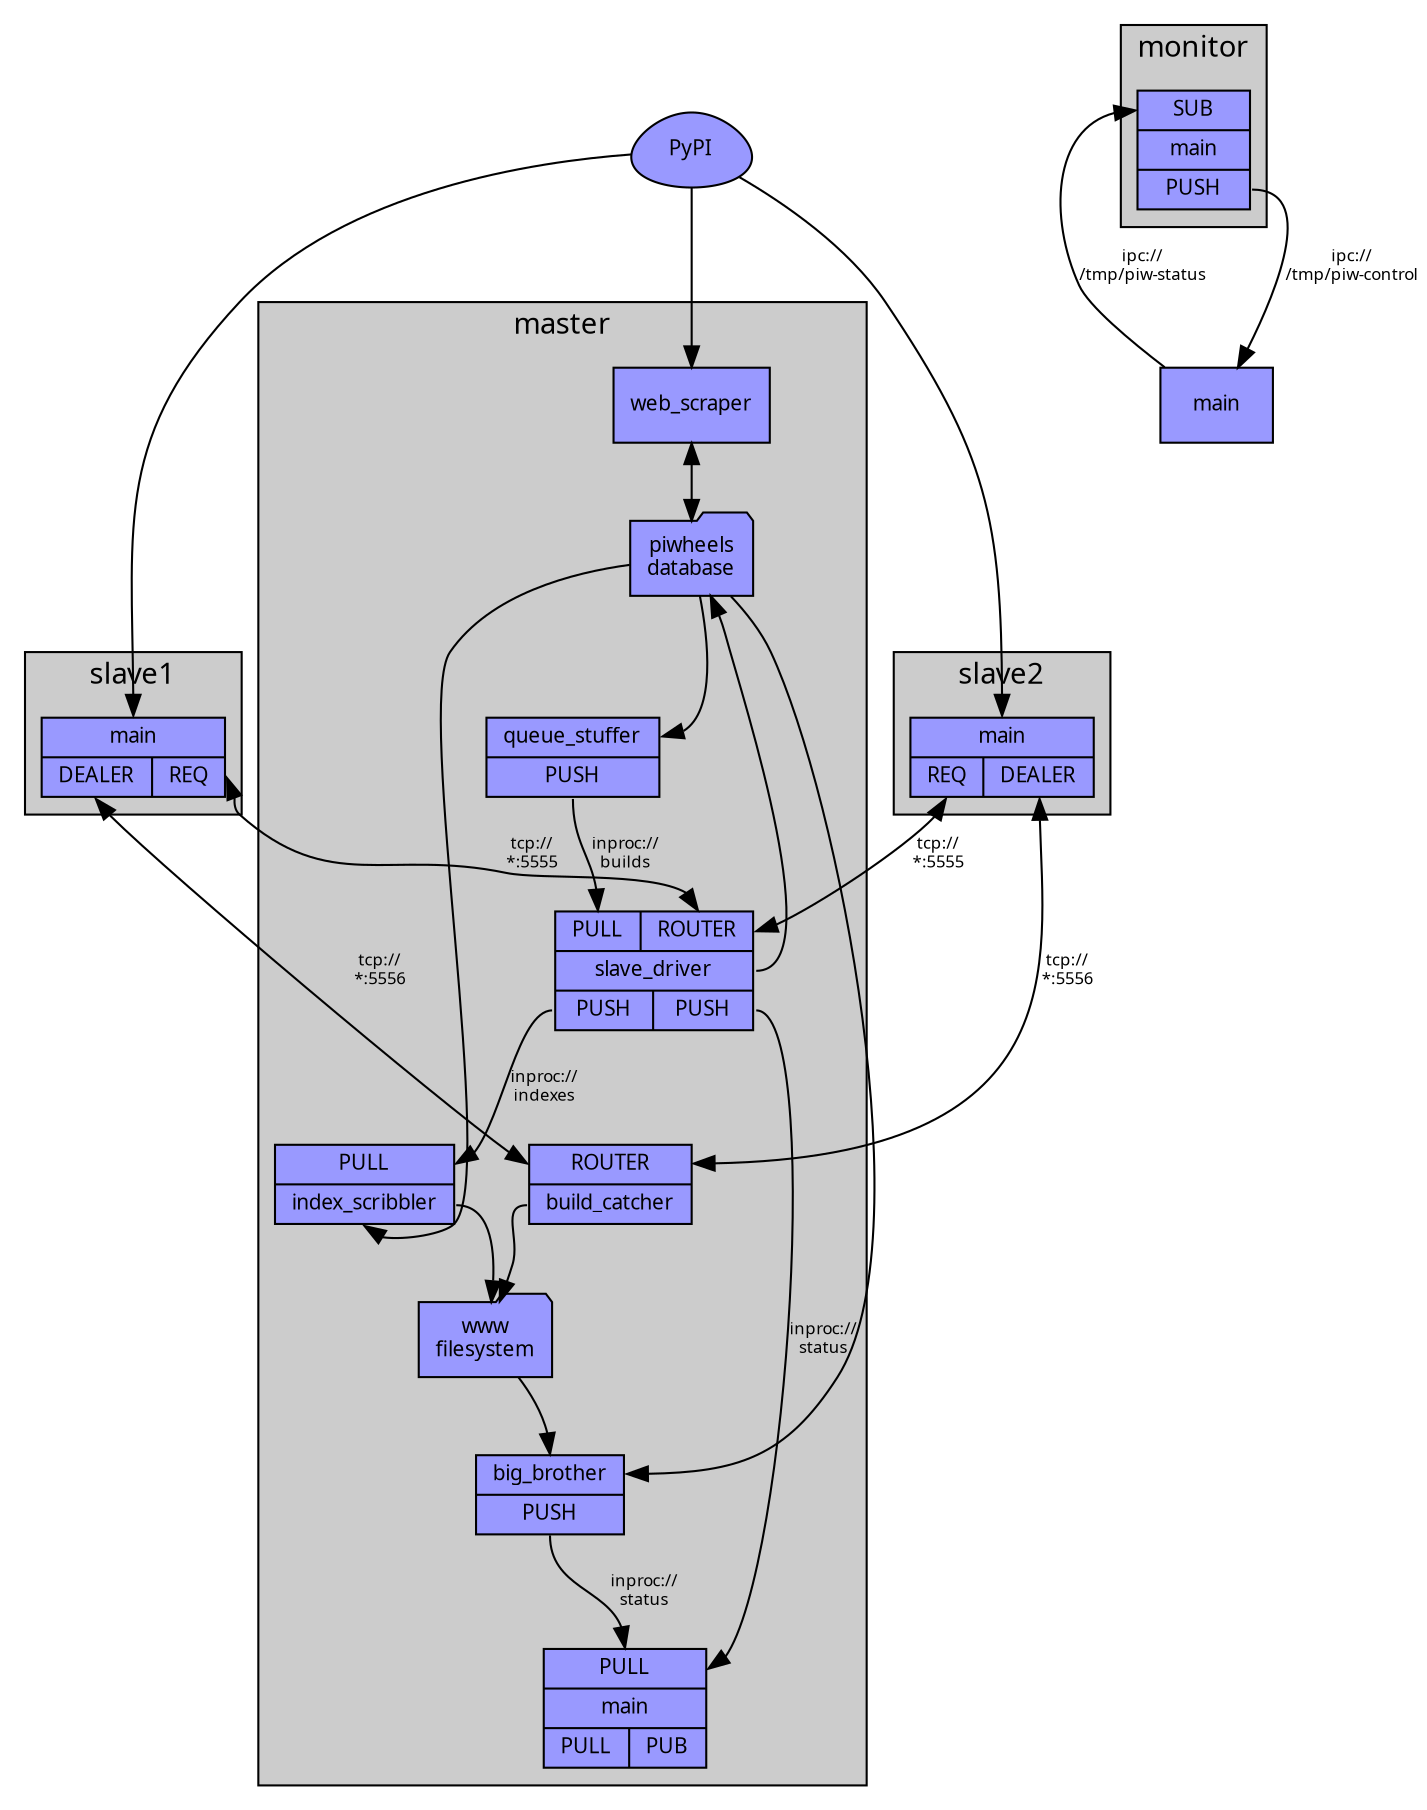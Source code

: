 digraph piwheels {
    graph [nodesep=0.5, ranksep=0.5, style=filled, fontname=Sans, fontsize=14, fillcolor="#cccccc"];
    node [shape=record, fontname=Sans, fontsize=10, style=filled, fillcolor="#9999ff", penwidth=1];
    edge [fontname=Sans, fontsize=8];

    pypi [label="PyPI", shape=egg];

    subgraph cluster_master {
        graph [label="master"];

        high_priest [label="{{<int_status>PULL}|main|{<control>PULL|<ext_status>PUB}}"];
        web_scraper [label="<t>web_scraper"];
        queue_stuffer [label="{<t>queue_stuffer|<builds>PUSH}"];
        big_brother [label="{<t>big_brother|<int_status>PUSH}"];
        slave_driver [label="{{<builds>PULL|<slaves>ROUTER}|<t>slave_driver|{<indexes>PUSH|<int_status>PUSH}}"];
        build_catcher [label="{<slaves>ROUTER|<t>build_catcher}"];
        index_scribbler [label="{<indexes>PULL|<t>index_scribbler}"];

        big_brother:int_status->high_priest:int_status [label="inproc://\nstatus"];
        slave_driver:int_status->high_priest:int_status [label="inproc://\nstatus"];
        queue_stuffer:builds->slave_driver:builds [label="inproc://\nbuilds"];
        slave_driver:indexes->index_scribbler:indexes [label="inproc://\nindexes"];

        db [label="piwheels\ndatabase", shape=folder];
        fs [label="www\nfilesystem", shape=folder];

        web_scraper:t->db [dir=both];
        db->queue_stuffer:t;
        db->big_brother:t;
        fs->big_brother:t;
        slave_driver:t->db;
        db->index_scribbler:t;

        index_scribbler:t->fs;
        build_catcher:t->fs;
    }

    subgraph cluster_monitor {
        graph [label="monitor"];
        monitor [label="{<status>SUB|<t>main|<control>PUSH}"];
    }

    subgraph cluster_slave1 {
        graph [label="slave1"];
        slave1 [label="{<t>main|{<files>DEALER|<builds>REQ}}"];
    }

    subgraph cluster_slave2 {
        graph [label="slave2"];
        slave2 [label="{<t>main|{<builds>REQ|<files>DEALER}}"];
    }

    pypi->web_scraper:t;
    pypi->slave1:t;
    pypi->slave2:t;
    slave1:builds->slave_driver:slaves [dir=both, label="tcp://\n*:5555"];
    slave2:builds->slave_driver:slaves [dir=both, label="tcp://\n*:5555"];
    slave1:files->build_catcher:slaves [dir=both, label="tcp://\n*:5556"];
    slave2:files->build_catcher:slaves [dir=both, label="tcp://\n*:5556"];
    main:ext_status->monitor:status [label="ipc://\n/tmp/piw-status"];
    monitor:control->main:control [label="ipc://\n/tmp/piw-control"];
}
